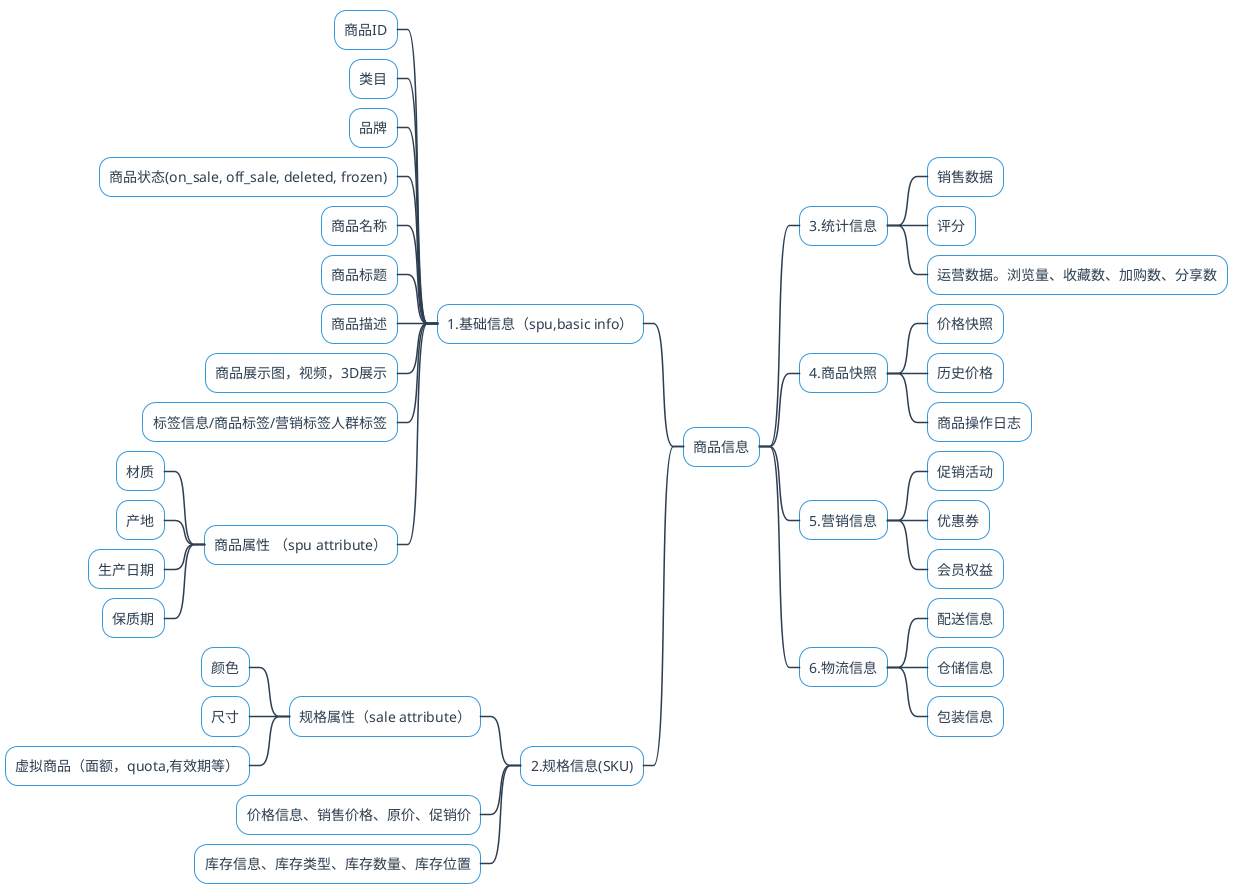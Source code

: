 @startmindmap
!theme plain
skinparam {
    /'BackgroundColor transparent'/
    ArrowColor #2C3E50
    BorderColor #2C3E50
    FontColor #2C3E50
    FontName "Microsoft YaHei"
    
    MinimapBorderColor #2C3E50
    MinimapBackgroundColor transparent
    
    NodeBackgroundColor #FFFFFF
    NodeBorderColor #3498DB
    NodeFontColor #2C3E50
    NodeFontSize 14
    
    RootNodeBackgroundColor #3498DB
    RootNodeBorderColor #2980B9
    RootNodeFontColor #FFFFFF
    RootNodeFontSize 16
    
    ArrowThickness 1.5
    Padding 10
    Margin 5
    HorizontalAlignment center
}

+ 商品信息

-- 1.基础信息（spu,basic info）
--- 商品ID
--- 类目
--- 品牌
--- 商品状态(on_sale, off_sale, deleted, frozen)
--- 商品名称
--- 商品标题
--- 商品描述
--- 商品展示图，视频，3D展示
--- 标签信息/商品标签/营销标签人群标签
--- 商品属性 （spu attribute）
---- 材质
---- 产地
---- 生产日期
---- 保质期

-- 2.规格信息(SKU)
--- 规格属性（sale attribute）
---- 颜色
---- 尺寸
---- 虚拟商品（面额，quota,有效期等）
--- 价格信息、销售价格、原价、促销价
--- 库存信息、库存类型、库存数量、库存位置

++ 3.统计信息
+++ 销售数据
+++ 评分
+++ 运营数据。浏览量、收藏数、加购数、分享数

++ 4.商品快照
+++ 价格快照
+++ 历史价格
+++ 商品操作日志

++ 5.营销信息
+++ 促销活动
+++ 优惠券
+++ 会员权益

++ 6.物流信息
+++ 配送信息
+++ 仓储信息
+++ 包装信息


@endmindmap